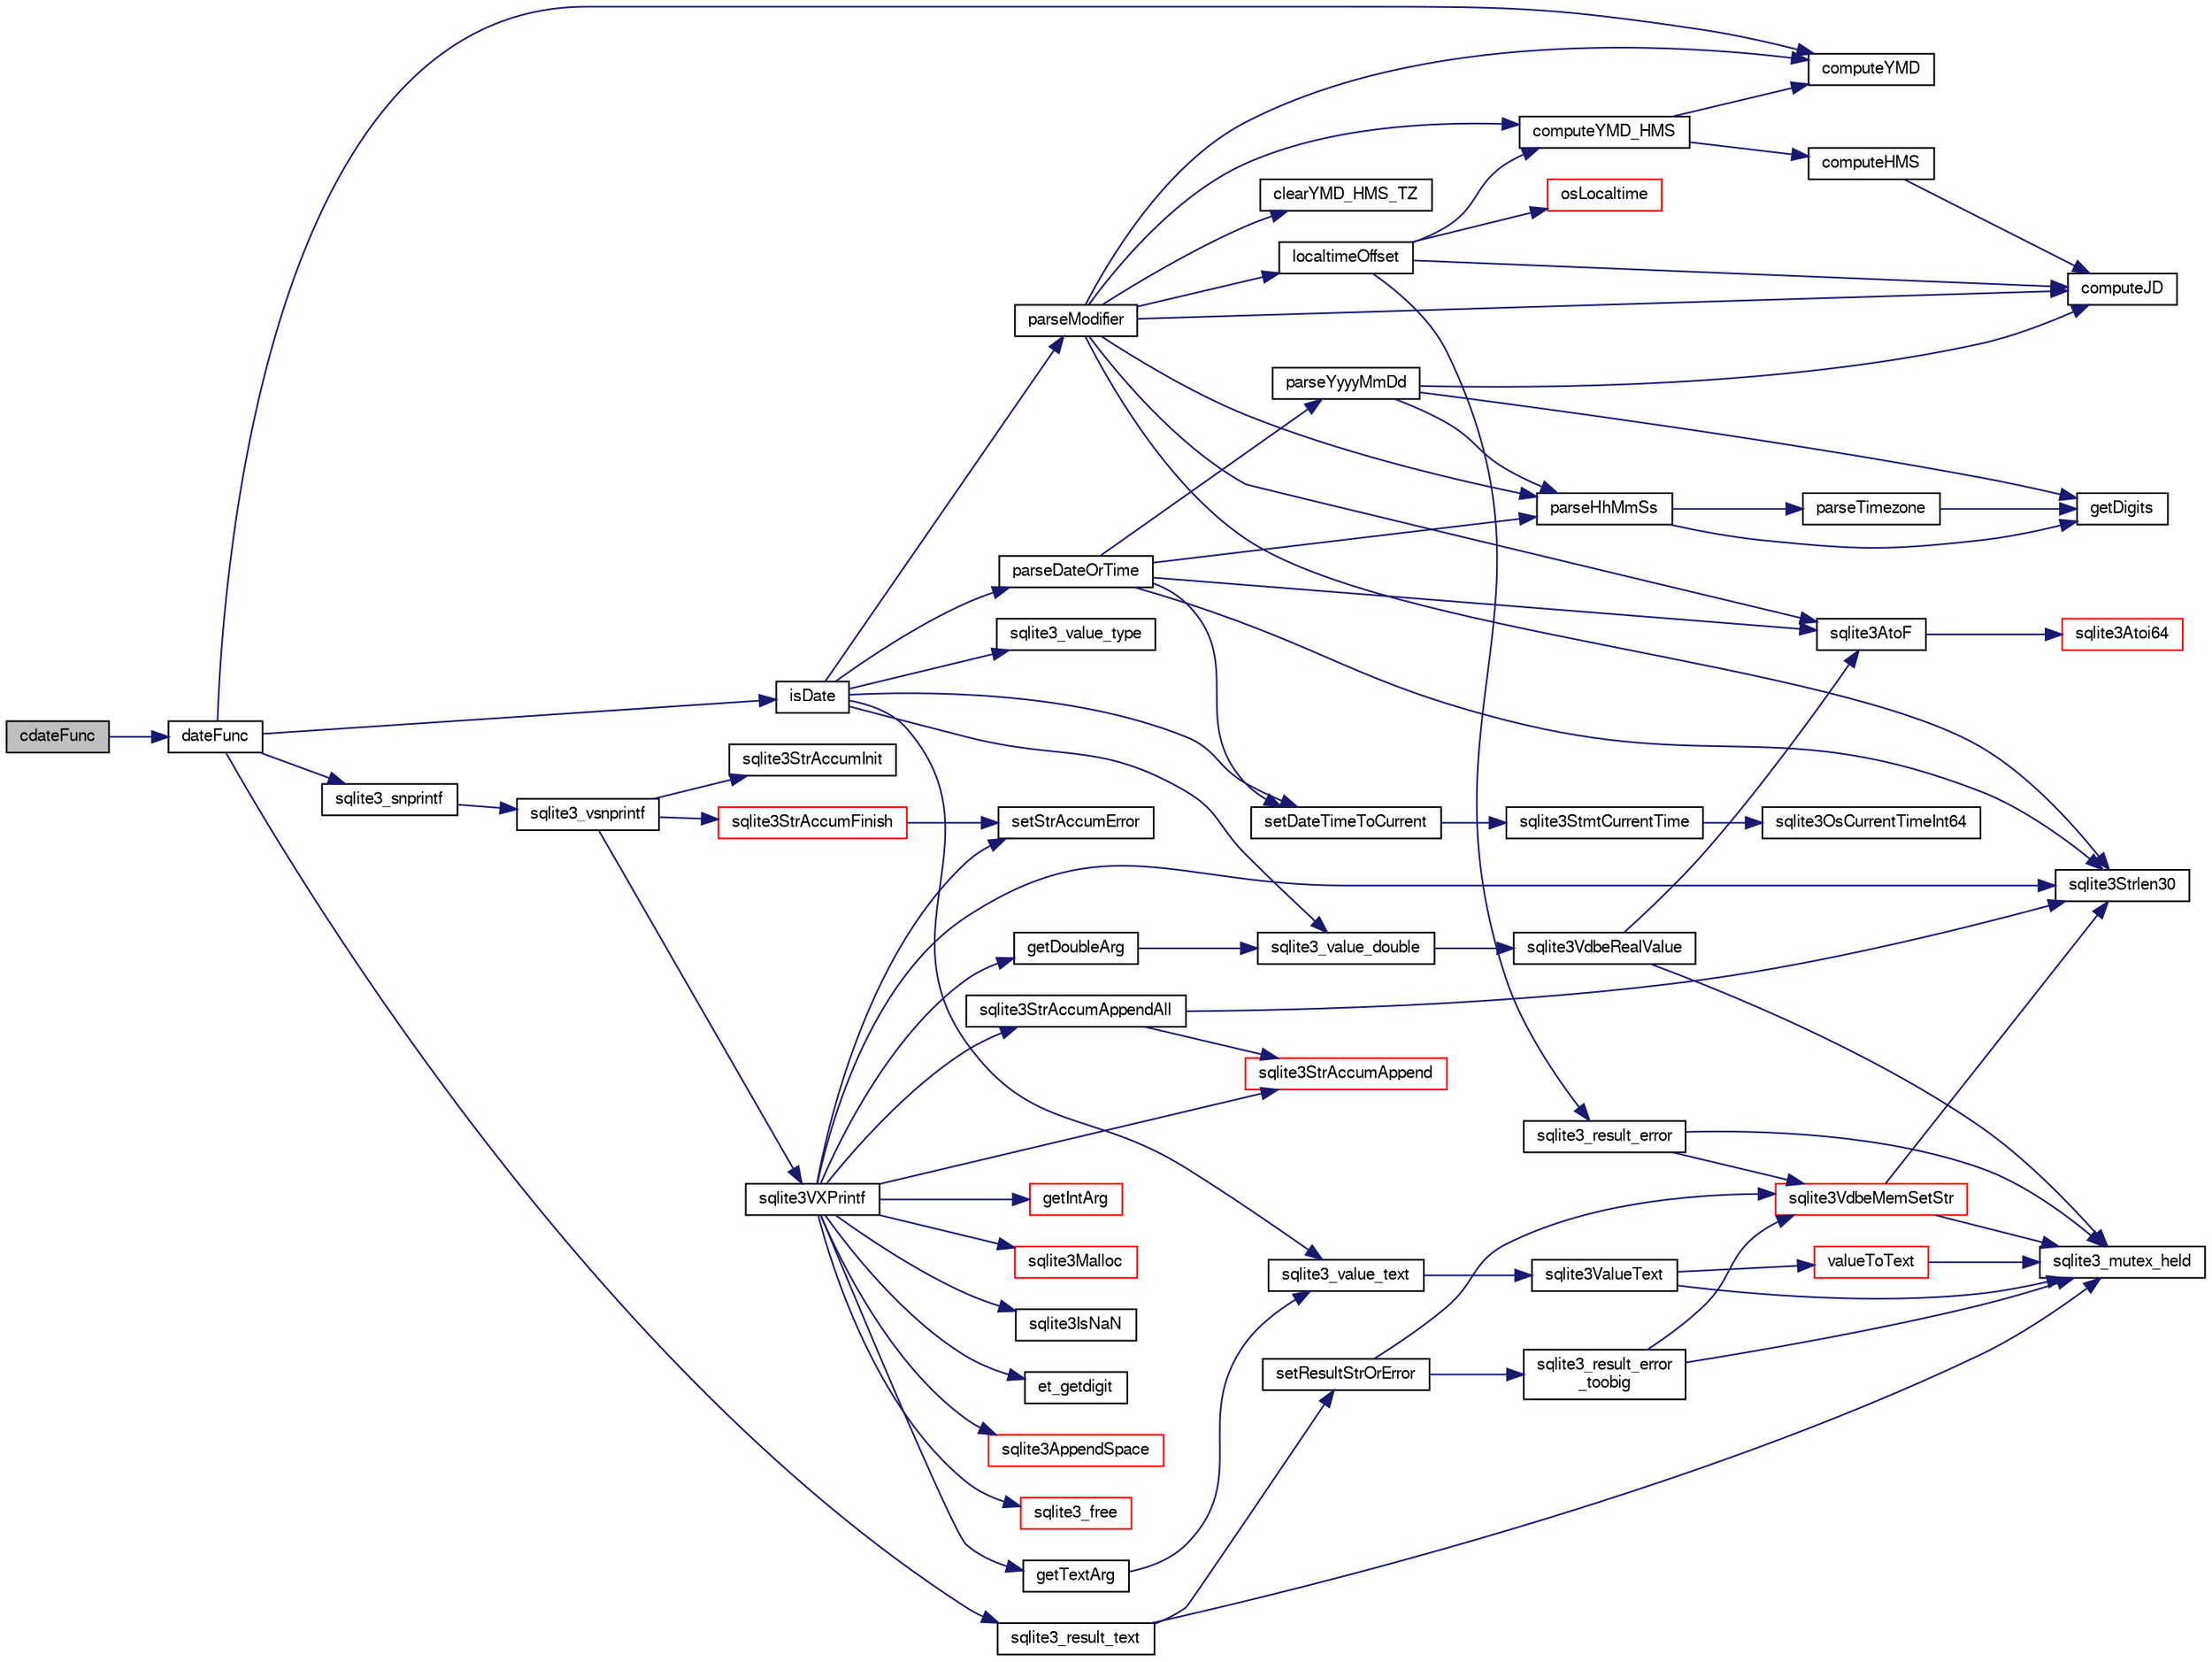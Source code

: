 digraph "cdateFunc"
{
  edge [fontname="FreeSans",fontsize="10",labelfontname="FreeSans",labelfontsize="10"];
  node [fontname="FreeSans",fontsize="10",shape=record];
  rankdir="LR";
  Node34784 [label="cdateFunc",height=0.2,width=0.4,color="black", fillcolor="grey75", style="filled", fontcolor="black"];
  Node34784 -> Node34785 [color="midnightblue",fontsize="10",style="solid",fontname="FreeSans"];
  Node34785 [label="dateFunc",height=0.2,width=0.4,color="black", fillcolor="white", style="filled",URL="$sqlite3_8c.html#a0895a9abec96efb62b3c986a3c14ee32"];
  Node34785 -> Node34786 [color="midnightblue",fontsize="10",style="solid",fontname="FreeSans"];
  Node34786 [label="isDate",height=0.2,width=0.4,color="black", fillcolor="white", style="filled",URL="$sqlite3_8c.html#a88586fabfb5a2ee248ccf6f5dfb90904"];
  Node34786 -> Node34787 [color="midnightblue",fontsize="10",style="solid",fontname="FreeSans"];
  Node34787 [label="setDateTimeToCurrent",height=0.2,width=0.4,color="black", fillcolor="white", style="filled",URL="$sqlite3_8c.html#a18009d23009369ca192dbbc98f7b9e2e"];
  Node34787 -> Node34788 [color="midnightblue",fontsize="10",style="solid",fontname="FreeSans"];
  Node34788 [label="sqlite3StmtCurrentTime",height=0.2,width=0.4,color="black", fillcolor="white", style="filled",URL="$sqlite3_8c.html#ae1011d49964d4f1e38cebd95eab80802"];
  Node34788 -> Node34789 [color="midnightblue",fontsize="10",style="solid",fontname="FreeSans"];
  Node34789 [label="sqlite3OsCurrentTimeInt64",height=0.2,width=0.4,color="black", fillcolor="white", style="filled",URL="$sqlite3_8c.html#a8fba11754c83b89782ef18af266f5ec2"];
  Node34786 -> Node34790 [color="midnightblue",fontsize="10",style="solid",fontname="FreeSans"];
  Node34790 [label="sqlite3_value_type",height=0.2,width=0.4,color="black", fillcolor="white", style="filled",URL="$sqlite3_8c.html#ac5e91a982065a1ab220a43bbd18cfa60"];
  Node34786 -> Node34791 [color="midnightblue",fontsize="10",style="solid",fontname="FreeSans"];
  Node34791 [label="sqlite3_value_double",height=0.2,width=0.4,color="black", fillcolor="white", style="filled",URL="$sqlite3_8c.html#a3e50c1a2dd484a8b6911c9d163816b88"];
  Node34791 -> Node34792 [color="midnightblue",fontsize="10",style="solid",fontname="FreeSans"];
  Node34792 [label="sqlite3VdbeRealValue",height=0.2,width=0.4,color="black", fillcolor="white", style="filled",URL="$sqlite3_8c.html#a5bf943a4f9a5516911b3bc610e3d64e0"];
  Node34792 -> Node34793 [color="midnightblue",fontsize="10",style="solid",fontname="FreeSans"];
  Node34793 [label="sqlite3_mutex_held",height=0.2,width=0.4,color="black", fillcolor="white", style="filled",URL="$sqlite3_8c.html#acf77da68932b6bc163c5e68547ecc3e7"];
  Node34792 -> Node34794 [color="midnightblue",fontsize="10",style="solid",fontname="FreeSans"];
  Node34794 [label="sqlite3AtoF",height=0.2,width=0.4,color="black", fillcolor="white", style="filled",URL="$sqlite3_8c.html#ad2a961fc08942417d977510a1384b6d2"];
  Node34794 -> Node34795 [color="midnightblue",fontsize="10",style="solid",fontname="FreeSans"];
  Node34795 [label="sqlite3Atoi64",height=0.2,width=0.4,color="red", fillcolor="white", style="filled",URL="$sqlite3_8c.html#a5b13083911b3dc0a0b54f43acc686a39"];
  Node34786 -> Node34797 [color="midnightblue",fontsize="10",style="solid",fontname="FreeSans"];
  Node34797 [label="sqlite3_value_text",height=0.2,width=0.4,color="black", fillcolor="white", style="filled",URL="$sqlite3_8c.html#aef2ace3239e6dd59c74110faa70f8171"];
  Node34797 -> Node34798 [color="midnightblue",fontsize="10",style="solid",fontname="FreeSans"];
  Node34798 [label="sqlite3ValueText",height=0.2,width=0.4,color="black", fillcolor="white", style="filled",URL="$sqlite3_8c.html#ad567a94e52d1adf81f4857fdba00a59b"];
  Node34798 -> Node34793 [color="midnightblue",fontsize="10",style="solid",fontname="FreeSans"];
  Node34798 -> Node34799 [color="midnightblue",fontsize="10",style="solid",fontname="FreeSans"];
  Node34799 [label="valueToText",height=0.2,width=0.4,color="red", fillcolor="white", style="filled",URL="$sqlite3_8c.html#abded1c4848e5c5901949c02af499044c"];
  Node34799 -> Node34793 [color="midnightblue",fontsize="10",style="solid",fontname="FreeSans"];
  Node34786 -> Node35057 [color="midnightblue",fontsize="10",style="solid",fontname="FreeSans"];
  Node35057 [label="parseDateOrTime",height=0.2,width=0.4,color="black", fillcolor="white", style="filled",URL="$sqlite3_8c.html#a86a0ea000a0479eb6de44cbeb82acef9"];
  Node35057 -> Node35058 [color="midnightblue",fontsize="10",style="solid",fontname="FreeSans"];
  Node35058 [label="parseYyyyMmDd",height=0.2,width=0.4,color="black", fillcolor="white", style="filled",URL="$sqlite3_8c.html#ad3a4252b0c148f0174e1e546115b5802"];
  Node35058 -> Node35059 [color="midnightblue",fontsize="10",style="solid",fontname="FreeSans"];
  Node35059 [label="getDigits",height=0.2,width=0.4,color="black", fillcolor="white", style="filled",URL="$sqlite3_8c.html#af4fdc2bcc27f2897a50c080040855e4d"];
  Node35058 -> Node35060 [color="midnightblue",fontsize="10",style="solid",fontname="FreeSans"];
  Node35060 [label="parseHhMmSs",height=0.2,width=0.4,color="black", fillcolor="white", style="filled",URL="$sqlite3_8c.html#ac4cdecf91abf320cc407022a3bd4944f"];
  Node35060 -> Node35059 [color="midnightblue",fontsize="10",style="solid",fontname="FreeSans"];
  Node35060 -> Node35061 [color="midnightblue",fontsize="10",style="solid",fontname="FreeSans"];
  Node35061 [label="parseTimezone",height=0.2,width=0.4,color="black", fillcolor="white", style="filled",URL="$sqlite3_8c.html#a0cdd15f925d164c8f4ce8f6a7ef87294"];
  Node35061 -> Node35059 [color="midnightblue",fontsize="10",style="solid",fontname="FreeSans"];
  Node35058 -> Node35026 [color="midnightblue",fontsize="10",style="solid",fontname="FreeSans"];
  Node35026 [label="computeJD",height=0.2,width=0.4,color="black", fillcolor="white", style="filled",URL="$sqlite3_8c.html#aeeefea84c7c62565ee8e5491f39c0bc4"];
  Node35057 -> Node35060 [color="midnightblue",fontsize="10",style="solid",fontname="FreeSans"];
  Node35057 -> Node34787 [color="midnightblue",fontsize="10",style="solid",fontname="FreeSans"];
  Node35057 -> Node34794 [color="midnightblue",fontsize="10",style="solid",fontname="FreeSans"];
  Node35057 -> Node34861 [color="midnightblue",fontsize="10",style="solid",fontname="FreeSans"];
  Node34861 [label="sqlite3Strlen30",height=0.2,width=0.4,color="black", fillcolor="white", style="filled",URL="$sqlite3_8c.html#a3dcd80ba41f1a308193dee74857b62a7"];
  Node34786 -> Node35062 [color="midnightblue",fontsize="10",style="solid",fontname="FreeSans"];
  Node35062 [label="parseModifier",height=0.2,width=0.4,color="black", fillcolor="white", style="filled",URL="$sqlite3_8c.html#af27e39a2d2026d0f51799a9c254c4f06"];
  Node35062 -> Node35026 [color="midnightblue",fontsize="10",style="solid",fontname="FreeSans"];
  Node35062 -> Node35063 [color="midnightblue",fontsize="10",style="solid",fontname="FreeSans"];
  Node35063 [label="localtimeOffset",height=0.2,width=0.4,color="black", fillcolor="white", style="filled",URL="$sqlite3_8c.html#a90df73d3001a38322fee639ae369b637"];
  Node35063 -> Node35030 [color="midnightblue",fontsize="10",style="solid",fontname="FreeSans"];
  Node35030 [label="computeYMD_HMS",height=0.2,width=0.4,color="black", fillcolor="white", style="filled",URL="$sqlite3_8c.html#aaa0f11071766258d0a6bd58c98a5cfa4"];
  Node35030 -> Node35031 [color="midnightblue",fontsize="10",style="solid",fontname="FreeSans"];
  Node35031 [label="computeYMD",height=0.2,width=0.4,color="black", fillcolor="white", style="filled",URL="$sqlite3_8c.html#a5bd5a8651c26bd9c9e84482fc7b82321"];
  Node35030 -> Node35028 [color="midnightblue",fontsize="10",style="solid",fontname="FreeSans"];
  Node35028 [label="computeHMS",height=0.2,width=0.4,color="black", fillcolor="white", style="filled",URL="$sqlite3_8c.html#a13e9c62b28e0545b79e18f6c020ee51b"];
  Node35028 -> Node35026 [color="midnightblue",fontsize="10",style="solid",fontname="FreeSans"];
  Node35063 -> Node35026 [color="midnightblue",fontsize="10",style="solid",fontname="FreeSans"];
  Node35063 -> Node35064 [color="midnightblue",fontsize="10",style="solid",fontname="FreeSans"];
  Node35064 [label="osLocaltime",height=0.2,width=0.4,color="red", fillcolor="white", style="filled",URL="$sqlite3_8c.html#a1cd1d1cf8d386ab8c12e96557cd47c20"];
  Node35063 -> Node34957 [color="midnightblue",fontsize="10",style="solid",fontname="FreeSans"];
  Node34957 [label="sqlite3_result_error",height=0.2,width=0.4,color="black", fillcolor="white", style="filled",URL="$sqlite3_8c.html#a577161e1b67908b94f47007aaa6ae4c4"];
  Node34957 -> Node34793 [color="midnightblue",fontsize="10",style="solid",fontname="FreeSans"];
  Node34957 -> Node34910 [color="midnightblue",fontsize="10",style="solid",fontname="FreeSans"];
  Node34910 [label="sqlite3VdbeMemSetStr",height=0.2,width=0.4,color="red", fillcolor="white", style="filled",URL="$sqlite3_8c.html#a9697bec7c3b512483638ea3646191d7d"];
  Node34910 -> Node34793 [color="midnightblue",fontsize="10",style="solid",fontname="FreeSans"];
  Node34910 -> Node34861 [color="midnightblue",fontsize="10",style="solid",fontname="FreeSans"];
  Node35062 -> Node35065 [color="midnightblue",fontsize="10",style="solid",fontname="FreeSans"];
  Node35065 [label="clearYMD_HMS_TZ",height=0.2,width=0.4,color="black", fillcolor="white", style="filled",URL="$sqlite3_8c.html#a52d96edd21a70f6a8a6a987c54de3cc3"];
  Node35062 -> Node34794 [color="midnightblue",fontsize="10",style="solid",fontname="FreeSans"];
  Node35062 -> Node34861 [color="midnightblue",fontsize="10",style="solid",fontname="FreeSans"];
  Node35062 -> Node35030 [color="midnightblue",fontsize="10",style="solid",fontname="FreeSans"];
  Node35062 -> Node35031 [color="midnightblue",fontsize="10",style="solid",fontname="FreeSans"];
  Node35062 -> Node35060 [color="midnightblue",fontsize="10",style="solid",fontname="FreeSans"];
  Node34785 -> Node35031 [color="midnightblue",fontsize="10",style="solid",fontname="FreeSans"];
  Node34785 -> Node34985 [color="midnightblue",fontsize="10",style="solid",fontname="FreeSans"];
  Node34985 [label="sqlite3_snprintf",height=0.2,width=0.4,color="black", fillcolor="white", style="filled",URL="$sqlite3_8c.html#aa2695a752e971577f5784122f2013c40"];
  Node34985 -> Node34986 [color="midnightblue",fontsize="10",style="solid",fontname="FreeSans"];
  Node34986 [label="sqlite3_vsnprintf",height=0.2,width=0.4,color="black", fillcolor="white", style="filled",URL="$sqlite3_8c.html#a0862c03aea71d62847e452aa655add42"];
  Node34986 -> Node34846 [color="midnightblue",fontsize="10",style="solid",fontname="FreeSans"];
  Node34846 [label="sqlite3StrAccumInit",height=0.2,width=0.4,color="black", fillcolor="white", style="filled",URL="$sqlite3_8c.html#aabf95e113b9d54d519cd15a56215f560"];
  Node34986 -> Node34847 [color="midnightblue",fontsize="10",style="solid",fontname="FreeSans"];
  Node34847 [label="sqlite3VXPrintf",height=0.2,width=0.4,color="black", fillcolor="white", style="filled",URL="$sqlite3_8c.html#a63c25806c9bd4a2b76f9a0eb232c6bde"];
  Node34847 -> Node34848 [color="midnightblue",fontsize="10",style="solid",fontname="FreeSans"];
  Node34848 [label="sqlite3StrAccumAppend",height=0.2,width=0.4,color="red", fillcolor="white", style="filled",URL="$sqlite3_8c.html#a56664fa33def33c5a5245b623441d5e0"];
  Node34847 -> Node34855 [color="midnightblue",fontsize="10",style="solid",fontname="FreeSans"];
  Node34855 [label="getIntArg",height=0.2,width=0.4,color="red", fillcolor="white", style="filled",URL="$sqlite3_8c.html#abff258963dbd9205fb299851a64c67be"];
  Node34847 -> Node34808 [color="midnightblue",fontsize="10",style="solid",fontname="FreeSans"];
  Node34808 [label="sqlite3Malloc",height=0.2,width=0.4,color="red", fillcolor="white", style="filled",URL="$sqlite3_8c.html#a361a2eaa846b1885f123abe46f5d8b2b"];
  Node34847 -> Node34851 [color="midnightblue",fontsize="10",style="solid",fontname="FreeSans"];
  Node34851 [label="setStrAccumError",height=0.2,width=0.4,color="black", fillcolor="white", style="filled",URL="$sqlite3_8c.html#a3dc479a1fc8ba1ab8edfe51f8a0b102c"];
  Node34847 -> Node34859 [color="midnightblue",fontsize="10",style="solid",fontname="FreeSans"];
  Node34859 [label="getDoubleArg",height=0.2,width=0.4,color="black", fillcolor="white", style="filled",URL="$sqlite3_8c.html#a1cf25120072c85bd261983b24c12c3d9"];
  Node34859 -> Node34791 [color="midnightblue",fontsize="10",style="solid",fontname="FreeSans"];
  Node34847 -> Node34860 [color="midnightblue",fontsize="10",style="solid",fontname="FreeSans"];
  Node34860 [label="sqlite3IsNaN",height=0.2,width=0.4,color="black", fillcolor="white", style="filled",URL="$sqlite3_8c.html#aed4d78203877c3486765ccbc7feebb50"];
  Node34847 -> Node34861 [color="midnightblue",fontsize="10",style="solid",fontname="FreeSans"];
  Node34847 -> Node34862 [color="midnightblue",fontsize="10",style="solid",fontname="FreeSans"];
  Node34862 [label="et_getdigit",height=0.2,width=0.4,color="black", fillcolor="white", style="filled",URL="$sqlite3_8c.html#a40c5a308749ad07cc2397a53e081bff0"];
  Node34847 -> Node34863 [color="midnightblue",fontsize="10",style="solid",fontname="FreeSans"];
  Node34863 [label="getTextArg",height=0.2,width=0.4,color="black", fillcolor="white", style="filled",URL="$sqlite3_8c.html#afbb41850423ef20071cefaab0431e04d"];
  Node34863 -> Node34797 [color="midnightblue",fontsize="10",style="solid",fontname="FreeSans"];
  Node34847 -> Node34864 [color="midnightblue",fontsize="10",style="solid",fontname="FreeSans"];
  Node34864 [label="sqlite3StrAccumAppendAll",height=0.2,width=0.4,color="black", fillcolor="white", style="filled",URL="$sqlite3_8c.html#acaf8f3e4f99a3c3a4a77e9c987547289"];
  Node34864 -> Node34848 [color="midnightblue",fontsize="10",style="solid",fontname="FreeSans"];
  Node34864 -> Node34861 [color="midnightblue",fontsize="10",style="solid",fontname="FreeSans"];
  Node34847 -> Node34865 [color="midnightblue",fontsize="10",style="solid",fontname="FreeSans"];
  Node34865 [label="sqlite3AppendSpace",height=0.2,width=0.4,color="red", fillcolor="white", style="filled",URL="$sqlite3_8c.html#aefd38a5afc0020d4a93855c3ee7c63a8"];
  Node34847 -> Node34819 [color="midnightblue",fontsize="10",style="solid",fontname="FreeSans"];
  Node34819 [label="sqlite3_free",height=0.2,width=0.4,color="red", fillcolor="white", style="filled",URL="$sqlite3_8c.html#a6552349e36a8a691af5487999ab09519"];
  Node34986 -> Node34866 [color="midnightblue",fontsize="10",style="solid",fontname="FreeSans"];
  Node34866 [label="sqlite3StrAccumFinish",height=0.2,width=0.4,color="red", fillcolor="white", style="filled",URL="$sqlite3_8c.html#adb7f26b10ac1b847db6f000ef4c2e2ba"];
  Node34866 -> Node34851 [color="midnightblue",fontsize="10",style="solid",fontname="FreeSans"];
  Node34785 -> Node34922 [color="midnightblue",fontsize="10",style="solid",fontname="FreeSans"];
  Node34922 [label="sqlite3_result_text",height=0.2,width=0.4,color="black", fillcolor="white", style="filled",URL="$sqlite3_8c.html#a2c06bc83045bd7986b89e5e8bd689bdf"];
  Node34922 -> Node34793 [color="midnightblue",fontsize="10",style="solid",fontname="FreeSans"];
  Node34922 -> Node34923 [color="midnightblue",fontsize="10",style="solid",fontname="FreeSans"];
  Node34923 [label="setResultStrOrError",height=0.2,width=0.4,color="black", fillcolor="white", style="filled",URL="$sqlite3_8c.html#af1d0f45c261a19434fad327798cc6d6b"];
  Node34923 -> Node34910 [color="midnightblue",fontsize="10",style="solid",fontname="FreeSans"];
  Node34923 -> Node34909 [color="midnightblue",fontsize="10",style="solid",fontname="FreeSans"];
  Node34909 [label="sqlite3_result_error\l_toobig",height=0.2,width=0.4,color="black", fillcolor="white", style="filled",URL="$sqlite3_8c.html#ad4f0c5e8c9421d0c4550c1a108221abe"];
  Node34909 -> Node34793 [color="midnightblue",fontsize="10",style="solid",fontname="FreeSans"];
  Node34909 -> Node34910 [color="midnightblue",fontsize="10",style="solid",fontname="FreeSans"];
}

